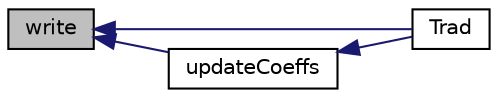 digraph "write"
{
  bgcolor="transparent";
  edge [fontname="Helvetica",fontsize="10",labelfontname="Helvetica",labelfontsize="10"];
  node [fontname="Helvetica",fontsize="10",shape=record];
  rankdir="LR";
  Node978 [label="write",height=0.2,width=0.4,color="black", fillcolor="grey75", style="filled", fontcolor="black"];
  Node978 -> Node979 [dir="back",color="midnightblue",fontsize="10",style="solid",fontname="Helvetica"];
  Node979 [label="Trad",height=0.2,width=0.4,color="black",URL="$a31337.html#afe399a64a339b9035cfcdf0d2e9706ab",tooltip="Return the radiation temperature. "];
  Node978 -> Node980 [dir="back",color="midnightblue",fontsize="10",style="solid",fontname="Helvetica"];
  Node980 [label="updateCoeffs",height=0.2,width=0.4,color="black",URL="$a31337.html#a7e24eafac629d3733181cd942d4c902f",tooltip="Update the coefficients associated with the patch field. "];
  Node980 -> Node979 [dir="back",color="midnightblue",fontsize="10",style="solid",fontname="Helvetica"];
}
